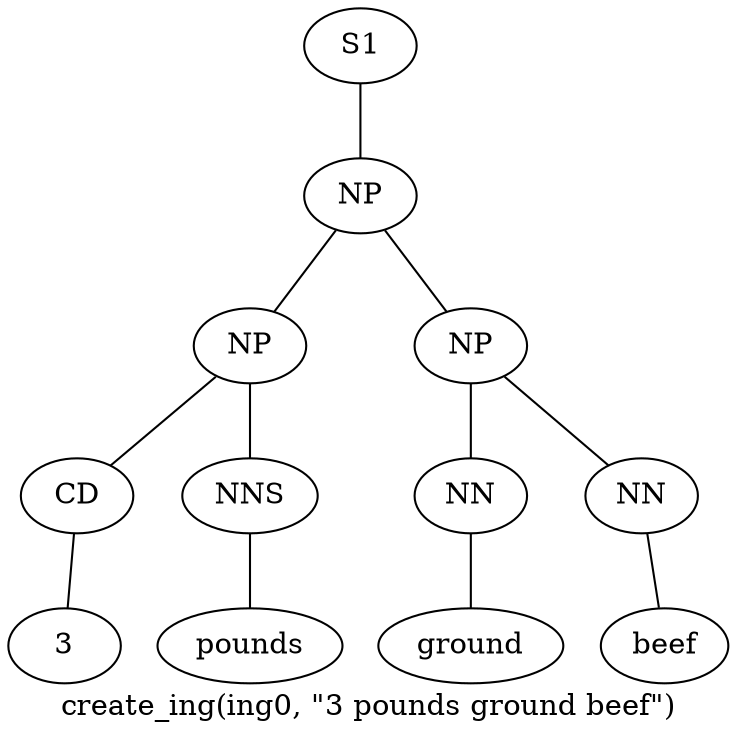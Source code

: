 graph SyntaxGraph {
	label = "create_ing(ing0, \"3 pounds ground beef\")";
	Node0 [label="S1"];
	Node1 [label="NP"];
	Node2 [label="NP"];
	Node3 [label="CD"];
	Node4 [label="3"];
	Node5 [label="NNS"];
	Node6 [label="pounds"];
	Node7 [label="NP"];
	Node8 [label="NN"];
	Node9 [label="ground"];
	Node10 [label="NN"];
	Node11 [label="beef"];

	Node0 -- Node1;
	Node1 -- Node2;
	Node1 -- Node7;
	Node2 -- Node3;
	Node2 -- Node5;
	Node3 -- Node4;
	Node5 -- Node6;
	Node7 -- Node8;
	Node7 -- Node10;
	Node8 -- Node9;
	Node10 -- Node11;
}